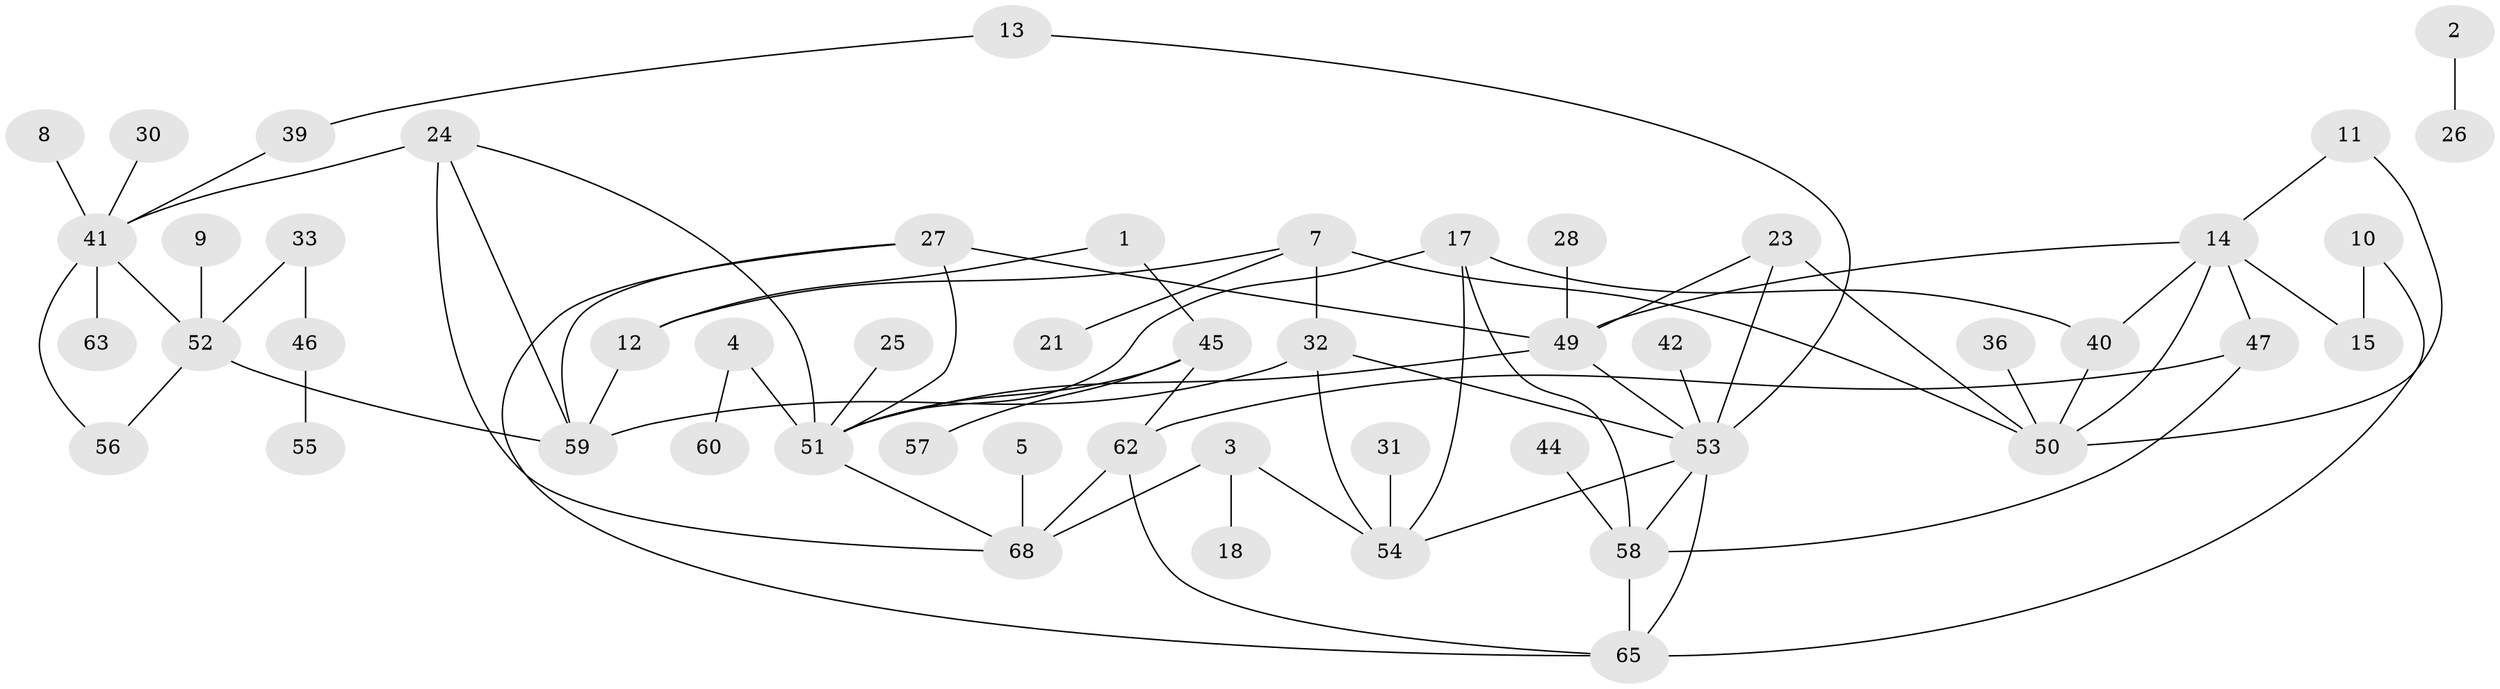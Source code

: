// original degree distribution, {3: 0.2391304347826087, 2: 0.2391304347826087, 4: 0.057971014492753624, 5: 0.043478260869565216, 1: 0.2898550724637681, 0: 0.10144927536231885, 6: 0.021739130434782608, 7: 0.007246376811594203}
// Generated by graph-tools (version 1.1) at 2025/49/03/09/25 03:49:07]
// undirected, 52 vertices, 76 edges
graph export_dot {
graph [start="1"]
  node [color=gray90,style=filled];
  1;
  2;
  3;
  4;
  5;
  7;
  8;
  9;
  10;
  11;
  12;
  13;
  14;
  15;
  17;
  18;
  21;
  23;
  24;
  25;
  26;
  27;
  28;
  30;
  31;
  32;
  33;
  36;
  39;
  40;
  41;
  42;
  44;
  45;
  46;
  47;
  49;
  50;
  51;
  52;
  53;
  54;
  55;
  56;
  57;
  58;
  59;
  60;
  62;
  63;
  65;
  68;
  1 -- 12 [weight=1.0];
  1 -- 45 [weight=1.0];
  2 -- 26 [weight=1.0];
  3 -- 18 [weight=1.0];
  3 -- 54 [weight=1.0];
  3 -- 68 [weight=1.0];
  4 -- 51 [weight=1.0];
  4 -- 60 [weight=1.0];
  5 -- 68 [weight=1.0];
  7 -- 12 [weight=1.0];
  7 -- 21 [weight=1.0];
  7 -- 32 [weight=1.0];
  7 -- 50 [weight=1.0];
  8 -- 41 [weight=1.0];
  9 -- 52 [weight=1.0];
  10 -- 15 [weight=1.0];
  10 -- 65 [weight=1.0];
  11 -- 14 [weight=1.0];
  11 -- 50 [weight=1.0];
  12 -- 59 [weight=1.0];
  13 -- 39 [weight=1.0];
  13 -- 53 [weight=1.0];
  14 -- 15 [weight=1.0];
  14 -- 40 [weight=1.0];
  14 -- 47 [weight=1.0];
  14 -- 49 [weight=1.0];
  14 -- 50 [weight=1.0];
  17 -- 40 [weight=1.0];
  17 -- 51 [weight=1.0];
  17 -- 54 [weight=1.0];
  17 -- 58 [weight=1.0];
  23 -- 49 [weight=1.0];
  23 -- 50 [weight=1.0];
  23 -- 53 [weight=1.0];
  24 -- 41 [weight=1.0];
  24 -- 51 [weight=1.0];
  24 -- 59 [weight=1.0];
  24 -- 68 [weight=1.0];
  25 -- 51 [weight=1.0];
  27 -- 49 [weight=1.0];
  27 -- 51 [weight=1.0];
  27 -- 59 [weight=1.0];
  27 -- 65 [weight=1.0];
  28 -- 49 [weight=1.0];
  30 -- 41 [weight=1.0];
  31 -- 54 [weight=1.0];
  32 -- 53 [weight=1.0];
  32 -- 54 [weight=1.0];
  32 -- 59 [weight=2.0];
  33 -- 46 [weight=1.0];
  33 -- 52 [weight=1.0];
  36 -- 50 [weight=1.0];
  39 -- 41 [weight=1.0];
  40 -- 50 [weight=1.0];
  41 -- 52 [weight=1.0];
  41 -- 56 [weight=1.0];
  41 -- 63 [weight=1.0];
  42 -- 53 [weight=1.0];
  44 -- 58 [weight=1.0];
  45 -- 51 [weight=1.0];
  45 -- 57 [weight=1.0];
  45 -- 62 [weight=1.0];
  46 -- 55 [weight=1.0];
  47 -- 58 [weight=1.0];
  47 -- 62 [weight=1.0];
  49 -- 51 [weight=1.0];
  49 -- 53 [weight=1.0];
  51 -- 68 [weight=1.0];
  52 -- 56 [weight=1.0];
  52 -- 59 [weight=1.0];
  53 -- 54 [weight=1.0];
  53 -- 58 [weight=1.0];
  53 -- 65 [weight=1.0];
  58 -- 65 [weight=1.0];
  62 -- 65 [weight=1.0];
  62 -- 68 [weight=1.0];
}
